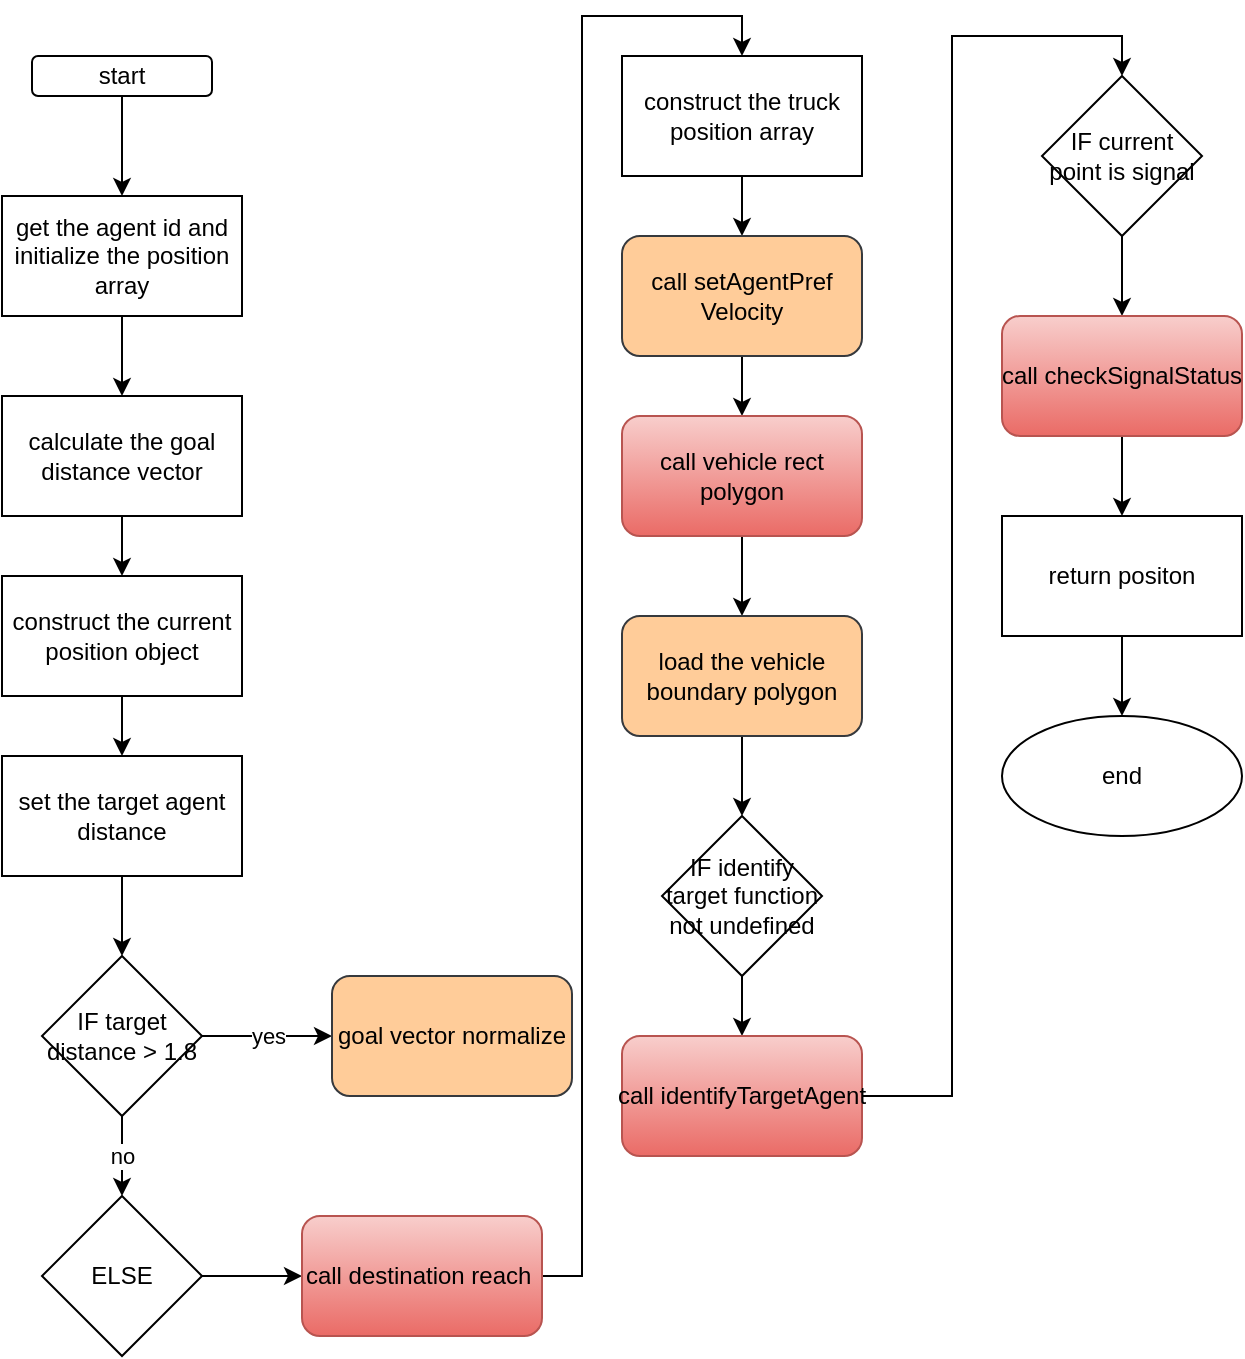 <mxfile version="17.5.1" type="github">
  <diagram id="bAbn8hl5mbLafxKMVpMg" name="Page-1">
    <mxGraphModel dx="1038" dy="579" grid="1" gridSize="10" guides="1" tooltips="1" connect="1" arrows="1" fold="1" page="1" pageScale="1" pageWidth="850" pageHeight="1100" math="0" shadow="0">
      <root>
        <mxCell id="0" />
        <mxCell id="1" parent="0" />
        <mxCell id="crel0HZ4IlPv2Bj97w2c-12" value="" style="edgeStyle=orthogonalEdgeStyle;rounded=0;orthogonalLoop=1;jettySize=auto;html=1;" parent="1" source="p3mFZ6XsDzNMiNJtrRee-1" target="crel0HZ4IlPv2Bj97w2c-11" edge="1">
          <mxGeometry relative="1" as="geometry" />
        </mxCell>
        <mxCell id="p3mFZ6XsDzNMiNJtrRee-1" value="calculate the goal distance vector" style="whiteSpace=wrap;html=1;rounded=0;" parent="1" vertex="1">
          <mxGeometry x="30" y="220" width="120" height="60" as="geometry" />
        </mxCell>
        <mxCell id="crel0HZ4IlPv2Bj97w2c-18" value="no" style="edgeStyle=orthogonalEdgeStyle;rounded=0;orthogonalLoop=1;jettySize=auto;html=1;" parent="1" source="p3mFZ6XsDzNMiNJtrRee-6" target="p3mFZ6XsDzNMiNJtrRee-9" edge="1">
          <mxGeometry relative="1" as="geometry" />
        </mxCell>
        <mxCell id="p3mFZ6XsDzNMiNJtrRee-6" value="IF target distance &amp;gt; 1.8" style="rhombus;whiteSpace=wrap;html=1;rounded=0;" parent="1" vertex="1">
          <mxGeometry x="50" y="500" width="80" height="80" as="geometry" />
        </mxCell>
        <mxCell id="p3mFZ6XsDzNMiNJtrRee-7" value="yes" style="edgeStyle=orthogonalEdgeStyle;rounded=0;orthogonalLoop=1;jettySize=auto;html=1;" parent="1" source="p3mFZ6XsDzNMiNJtrRee-6" target="p3mFZ6XsDzNMiNJtrRee-8" edge="1">
          <mxGeometry relative="1" as="geometry" />
        </mxCell>
        <mxCell id="p3mFZ6XsDzNMiNJtrRee-8" value="goal vector normalize" style="rounded=1;whiteSpace=wrap;html=1;fillColor=#ffcc99;strokeColor=#36393d;" parent="1" vertex="1">
          <mxGeometry x="195" y="510" width="120" height="60" as="geometry" />
        </mxCell>
        <mxCell id="H6gOkYiSv2kV4Y3ZF9n0-14" value="" style="edgeStyle=orthogonalEdgeStyle;rounded=0;orthogonalLoop=1;jettySize=auto;html=1;" edge="1" parent="1" source="p3mFZ6XsDzNMiNJtrRee-9" target="crel0HZ4IlPv2Bj97w2c-21">
          <mxGeometry relative="1" as="geometry" />
        </mxCell>
        <mxCell id="p3mFZ6XsDzNMiNJtrRee-9" value="ELSE" style="rhombus;whiteSpace=wrap;html=1;rounded=0;" parent="1" vertex="1">
          <mxGeometry x="50" y="620" width="80" height="80" as="geometry" />
        </mxCell>
        <mxCell id="H6gOkYiSv2kV4Y3ZF9n0-9" value="" style="edgeStyle=orthogonalEdgeStyle;rounded=0;orthogonalLoop=1;jettySize=auto;html=1;" edge="1" parent="1" source="crel0HZ4IlPv2Bj97w2c-6" target="p3mFZ6XsDzNMiNJtrRee-1">
          <mxGeometry relative="1" as="geometry" />
        </mxCell>
        <mxCell id="crel0HZ4IlPv2Bj97w2c-6" value="get the agent id and initialize the position&lt;br&gt;array" style="rounded=0;whiteSpace=wrap;html=1;" parent="1" vertex="1">
          <mxGeometry x="30" y="120" width="120" height="60" as="geometry" />
        </mxCell>
        <mxCell id="H6gOkYiSv2kV4Y3ZF9n0-11" value="" style="edgeStyle=orthogonalEdgeStyle;rounded=0;orthogonalLoop=1;jettySize=auto;html=1;" edge="1" parent="1" source="crel0HZ4IlPv2Bj97w2c-11" target="H6gOkYiSv2kV4Y3ZF9n0-10">
          <mxGeometry relative="1" as="geometry" />
        </mxCell>
        <mxCell id="crel0HZ4IlPv2Bj97w2c-11" value="construct the current position object" style="whiteSpace=wrap;html=1;rounded=0;" parent="1" vertex="1">
          <mxGeometry x="30" y="310" width="120" height="60" as="geometry" />
        </mxCell>
        <mxCell id="H6gOkYiSv2kV4Y3ZF9n0-16" style="edgeStyle=orthogonalEdgeStyle;rounded=0;orthogonalLoop=1;jettySize=auto;html=1;entryX=0.5;entryY=0;entryDx=0;entryDy=0;" edge="1" parent="1" source="crel0HZ4IlPv2Bj97w2c-21" target="H6gOkYiSv2kV4Y3ZF9n0-15">
          <mxGeometry relative="1" as="geometry" />
        </mxCell>
        <mxCell id="crel0HZ4IlPv2Bj97w2c-21" value="call destination reach&amp;nbsp;" style="rounded=1;whiteSpace=wrap;html=1;fillColor=#f8cecc;gradientColor=#ea6b66;strokeColor=#b85450;" parent="1" vertex="1">
          <mxGeometry x="180" y="630" width="120" height="60" as="geometry" />
        </mxCell>
        <mxCell id="H6gOkYiSv2kV4Y3ZF9n0-8" value="" style="edgeStyle=orthogonalEdgeStyle;rounded=0;orthogonalLoop=1;jettySize=auto;html=1;" edge="1" parent="1" source="H6gOkYiSv2kV4Y3ZF9n0-1" target="crel0HZ4IlPv2Bj97w2c-6">
          <mxGeometry relative="1" as="geometry" />
        </mxCell>
        <mxCell id="H6gOkYiSv2kV4Y3ZF9n0-1" value="start" style="rounded=1;whiteSpace=wrap;html=1;" vertex="1" parent="1">
          <mxGeometry x="45" y="50" width="90" height="20" as="geometry" />
        </mxCell>
        <mxCell id="H6gOkYiSv2kV4Y3ZF9n0-13" value="" style="edgeStyle=orthogonalEdgeStyle;rounded=0;orthogonalLoop=1;jettySize=auto;html=1;" edge="1" parent="1" source="H6gOkYiSv2kV4Y3ZF9n0-10" target="p3mFZ6XsDzNMiNJtrRee-6">
          <mxGeometry relative="1" as="geometry" />
        </mxCell>
        <mxCell id="H6gOkYiSv2kV4Y3ZF9n0-10" value="set the target agent distance" style="whiteSpace=wrap;html=1;rounded=0;" vertex="1" parent="1">
          <mxGeometry x="30" y="400" width="120" height="60" as="geometry" />
        </mxCell>
        <mxCell id="H6gOkYiSv2kV4Y3ZF9n0-18" value="" style="edgeStyle=orthogonalEdgeStyle;rounded=0;orthogonalLoop=1;jettySize=auto;html=1;" edge="1" parent="1" source="H6gOkYiSv2kV4Y3ZF9n0-15" target="H6gOkYiSv2kV4Y3ZF9n0-17">
          <mxGeometry relative="1" as="geometry" />
        </mxCell>
        <mxCell id="H6gOkYiSv2kV4Y3ZF9n0-15" value="construct the truck position array" style="whiteSpace=wrap;html=1;rounded=0;" vertex="1" parent="1">
          <mxGeometry x="340" y="50" width="120" height="60" as="geometry" />
        </mxCell>
        <mxCell id="H6gOkYiSv2kV4Y3ZF9n0-20" value="" style="edgeStyle=orthogonalEdgeStyle;rounded=0;orthogonalLoop=1;jettySize=auto;html=1;" edge="1" parent="1" source="H6gOkYiSv2kV4Y3ZF9n0-17" target="H6gOkYiSv2kV4Y3ZF9n0-19">
          <mxGeometry relative="1" as="geometry" />
        </mxCell>
        <mxCell id="H6gOkYiSv2kV4Y3ZF9n0-17" value="call&amp;nbsp;setAgentPref&lt;br&gt;Velocity" style="rounded=1;whiteSpace=wrap;html=1;fillColor=#ffcc99;strokeColor=#36393d;" vertex="1" parent="1">
          <mxGeometry x="340" y="140" width="120" height="60" as="geometry" />
        </mxCell>
        <mxCell id="H6gOkYiSv2kV4Y3ZF9n0-22" value="" style="edgeStyle=orthogonalEdgeStyle;rounded=0;orthogonalLoop=1;jettySize=auto;html=1;" edge="1" parent="1" source="H6gOkYiSv2kV4Y3ZF9n0-19" target="H6gOkYiSv2kV4Y3ZF9n0-21">
          <mxGeometry relative="1" as="geometry" />
        </mxCell>
        <mxCell id="H6gOkYiSv2kV4Y3ZF9n0-19" value="call vehicle rect polygon" style="rounded=1;whiteSpace=wrap;html=1;fillColor=#f8cecc;gradientColor=#ea6b66;strokeColor=#b85450;" vertex="1" parent="1">
          <mxGeometry x="340" y="230" width="120" height="60" as="geometry" />
        </mxCell>
        <mxCell id="H6gOkYiSv2kV4Y3ZF9n0-24" value="" style="edgeStyle=orthogonalEdgeStyle;rounded=0;orthogonalLoop=1;jettySize=auto;html=1;" edge="1" parent="1" source="H6gOkYiSv2kV4Y3ZF9n0-21" target="H6gOkYiSv2kV4Y3ZF9n0-23">
          <mxGeometry relative="1" as="geometry" />
        </mxCell>
        <mxCell id="H6gOkYiSv2kV4Y3ZF9n0-21" value="load the vehicle boundary polygon" style="rounded=1;whiteSpace=wrap;html=1;fillColor=#ffcc99;strokeColor=#36393d;" vertex="1" parent="1">
          <mxGeometry x="340" y="330" width="120" height="60" as="geometry" />
        </mxCell>
        <mxCell id="H6gOkYiSv2kV4Y3ZF9n0-26" value="" style="edgeStyle=orthogonalEdgeStyle;rounded=0;orthogonalLoop=1;jettySize=auto;html=1;" edge="1" parent="1" source="H6gOkYiSv2kV4Y3ZF9n0-23" target="H6gOkYiSv2kV4Y3ZF9n0-25">
          <mxGeometry relative="1" as="geometry" />
        </mxCell>
        <mxCell id="H6gOkYiSv2kV4Y3ZF9n0-23" value="IF identify target function not undefined" style="rhombus;whiteSpace=wrap;html=1;" vertex="1" parent="1">
          <mxGeometry x="360" y="430" width="80" height="80" as="geometry" />
        </mxCell>
        <mxCell id="H6gOkYiSv2kV4Y3ZF9n0-28" style="edgeStyle=orthogonalEdgeStyle;rounded=0;orthogonalLoop=1;jettySize=auto;html=1;entryX=0.5;entryY=0;entryDx=0;entryDy=0;" edge="1" parent="1" source="H6gOkYiSv2kV4Y3ZF9n0-25" target="H6gOkYiSv2kV4Y3ZF9n0-27">
          <mxGeometry relative="1" as="geometry" />
        </mxCell>
        <mxCell id="H6gOkYiSv2kV4Y3ZF9n0-25" value="call&amp;nbsp;identifyTargetAgent" style="rounded=1;whiteSpace=wrap;html=1;fillColor=#f8cecc;gradientColor=#ea6b66;strokeColor=#b85450;" vertex="1" parent="1">
          <mxGeometry x="340" y="540" width="120" height="60" as="geometry" />
        </mxCell>
        <mxCell id="H6gOkYiSv2kV4Y3ZF9n0-30" value="" style="edgeStyle=orthogonalEdgeStyle;rounded=0;orthogonalLoop=1;jettySize=auto;html=1;" edge="1" parent="1" source="H6gOkYiSv2kV4Y3ZF9n0-27" target="H6gOkYiSv2kV4Y3ZF9n0-29">
          <mxGeometry relative="1" as="geometry" />
        </mxCell>
        <mxCell id="H6gOkYiSv2kV4Y3ZF9n0-27" value="IF current point is signal" style="rhombus;whiteSpace=wrap;html=1;" vertex="1" parent="1">
          <mxGeometry x="550" y="60" width="80" height="80" as="geometry" />
        </mxCell>
        <mxCell id="H6gOkYiSv2kV4Y3ZF9n0-32" value="" style="edgeStyle=orthogonalEdgeStyle;rounded=0;orthogonalLoop=1;jettySize=auto;html=1;" edge="1" parent="1" source="H6gOkYiSv2kV4Y3ZF9n0-29">
          <mxGeometry relative="1" as="geometry">
            <mxPoint x="590" y="280" as="targetPoint" />
          </mxGeometry>
        </mxCell>
        <mxCell id="H6gOkYiSv2kV4Y3ZF9n0-29" value="call&amp;nbsp;checkSignalStatus" style="rounded=1;whiteSpace=wrap;html=1;fillColor=#f8cecc;gradientColor=#ea6b66;strokeColor=#b85450;" vertex="1" parent="1">
          <mxGeometry x="530" y="180" width="120" height="60" as="geometry" />
        </mxCell>
        <mxCell id="H6gOkYiSv2kV4Y3ZF9n0-35" value="" style="edgeStyle=orthogonalEdgeStyle;rounded=0;orthogonalLoop=1;jettySize=auto;html=1;" edge="1" parent="1" source="H6gOkYiSv2kV4Y3ZF9n0-33" target="H6gOkYiSv2kV4Y3ZF9n0-34">
          <mxGeometry relative="1" as="geometry" />
        </mxCell>
        <mxCell id="H6gOkYiSv2kV4Y3ZF9n0-33" value="return positon" style="rounded=0;whiteSpace=wrap;html=1;" vertex="1" parent="1">
          <mxGeometry x="530" y="280" width="120" height="60" as="geometry" />
        </mxCell>
        <mxCell id="H6gOkYiSv2kV4Y3ZF9n0-34" value="end" style="ellipse;whiteSpace=wrap;html=1;rounded=0;" vertex="1" parent="1">
          <mxGeometry x="530" y="380" width="120" height="60" as="geometry" />
        </mxCell>
      </root>
    </mxGraphModel>
  </diagram>
</mxfile>
